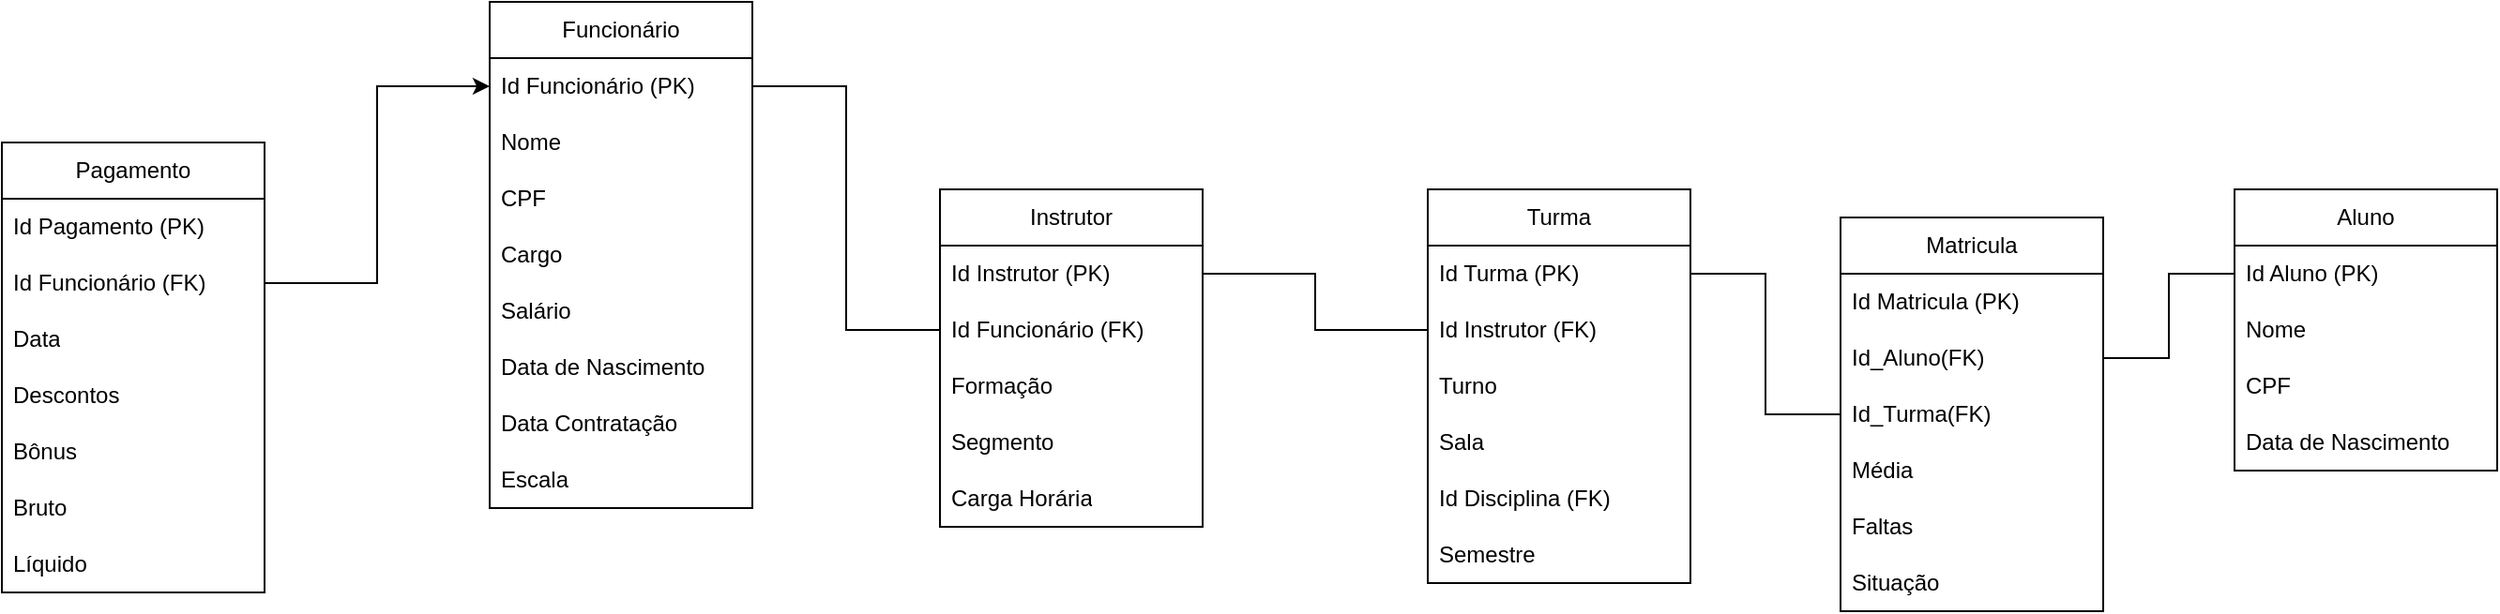 <mxfile version="24.7.2" type="device">
  <diagram name="Página-1" id="x4r-q6Ub8G8VnfuTkB2b">
    <mxGraphModel dx="690" dy="395" grid="1" gridSize="10" guides="1" tooltips="1" connect="1" arrows="1" fold="1" page="1" pageScale="1" pageWidth="827" pageHeight="1169" math="0" shadow="0">
      <root>
        <mxCell id="0" />
        <mxCell id="1" parent="0" />
        <mxCell id="X26enehhi2FjU2LU-f4g-1" value="Funcionário" style="swimlane;fontStyle=0;childLayout=stackLayout;horizontal=1;startSize=30;horizontalStack=0;resizeParent=1;resizeParentMax=0;resizeLast=0;collapsible=1;marginBottom=0;whiteSpace=wrap;html=1;" vertex="1" parent="1">
          <mxGeometry x="320" y="410" width="140" height="270" as="geometry" />
        </mxCell>
        <mxCell id="X26enehhi2FjU2LU-f4g-2" value="Id Funcionário (PK)" style="text;strokeColor=none;fillColor=none;align=left;verticalAlign=middle;spacingLeft=4;spacingRight=4;overflow=hidden;points=[[0,0.5],[1,0.5]];portConstraint=eastwest;rotatable=0;whiteSpace=wrap;html=1;" vertex="1" parent="X26enehhi2FjU2LU-f4g-1">
          <mxGeometry y="30" width="140" height="30" as="geometry" />
        </mxCell>
        <mxCell id="X26enehhi2FjU2LU-f4g-3" value="Nome" style="text;strokeColor=none;fillColor=none;align=left;verticalAlign=middle;spacingLeft=4;spacingRight=4;overflow=hidden;points=[[0,0.5],[1,0.5]];portConstraint=eastwest;rotatable=0;whiteSpace=wrap;html=1;" vertex="1" parent="X26enehhi2FjU2LU-f4g-1">
          <mxGeometry y="60" width="140" height="30" as="geometry" />
        </mxCell>
        <mxCell id="X26enehhi2FjU2LU-f4g-4" value="CPF" style="text;strokeColor=none;fillColor=none;align=left;verticalAlign=middle;spacingLeft=4;spacingRight=4;overflow=hidden;points=[[0,0.5],[1,0.5]];portConstraint=eastwest;rotatable=0;whiteSpace=wrap;html=1;" vertex="1" parent="X26enehhi2FjU2LU-f4g-1">
          <mxGeometry y="90" width="140" height="30" as="geometry" />
        </mxCell>
        <mxCell id="X26enehhi2FjU2LU-f4g-5" value="Cargo" style="text;strokeColor=none;fillColor=none;align=left;verticalAlign=middle;spacingLeft=4;spacingRight=4;overflow=hidden;points=[[0,0.5],[1,0.5]];portConstraint=eastwest;rotatable=0;whiteSpace=wrap;html=1;" vertex="1" parent="X26enehhi2FjU2LU-f4g-1">
          <mxGeometry y="120" width="140" height="30" as="geometry" />
        </mxCell>
        <mxCell id="X26enehhi2FjU2LU-f4g-6" value="Salário" style="text;strokeColor=none;fillColor=none;align=left;verticalAlign=middle;spacingLeft=4;spacingRight=4;overflow=hidden;points=[[0,0.5],[1,0.5]];portConstraint=eastwest;rotatable=0;whiteSpace=wrap;html=1;" vertex="1" parent="X26enehhi2FjU2LU-f4g-1">
          <mxGeometry y="150" width="140" height="30" as="geometry" />
        </mxCell>
        <mxCell id="X26enehhi2FjU2LU-f4g-7" value="Data de Nascimento" style="text;strokeColor=none;fillColor=none;align=left;verticalAlign=middle;spacingLeft=4;spacingRight=4;overflow=hidden;points=[[0,0.5],[1,0.5]];portConstraint=eastwest;rotatable=0;whiteSpace=wrap;html=1;" vertex="1" parent="X26enehhi2FjU2LU-f4g-1">
          <mxGeometry y="180" width="140" height="30" as="geometry" />
        </mxCell>
        <mxCell id="X26enehhi2FjU2LU-f4g-8" value="Data Contratação" style="text;strokeColor=none;fillColor=none;align=left;verticalAlign=middle;spacingLeft=4;spacingRight=4;overflow=hidden;points=[[0,0.5],[1,0.5]];portConstraint=eastwest;rotatable=0;whiteSpace=wrap;html=1;" vertex="1" parent="X26enehhi2FjU2LU-f4g-1">
          <mxGeometry y="210" width="140" height="30" as="geometry" />
        </mxCell>
        <mxCell id="X26enehhi2FjU2LU-f4g-9" value="Escala" style="text;strokeColor=none;fillColor=none;align=left;verticalAlign=middle;spacingLeft=4;spacingRight=4;overflow=hidden;points=[[0,0.5],[1,0.5]];portConstraint=eastwest;rotatable=0;whiteSpace=wrap;html=1;" vertex="1" parent="X26enehhi2FjU2LU-f4g-1">
          <mxGeometry y="240" width="140" height="30" as="geometry" />
        </mxCell>
        <mxCell id="X26enehhi2FjU2LU-f4g-10" value="Instrutor" style="swimlane;fontStyle=0;childLayout=stackLayout;horizontal=1;startSize=30;horizontalStack=0;resizeParent=1;resizeParentMax=0;resizeLast=0;collapsible=1;marginBottom=0;whiteSpace=wrap;html=1;" vertex="1" parent="1">
          <mxGeometry x="560" y="510" width="140" height="180" as="geometry" />
        </mxCell>
        <mxCell id="X26enehhi2FjU2LU-f4g-11" value="Id Instrutor (PK)" style="text;strokeColor=none;fillColor=none;align=left;verticalAlign=middle;spacingLeft=4;spacingRight=4;overflow=hidden;points=[[0,0.5],[1,0.5]];portConstraint=eastwest;rotatable=0;whiteSpace=wrap;html=1;" vertex="1" parent="X26enehhi2FjU2LU-f4g-10">
          <mxGeometry y="30" width="140" height="30" as="geometry" />
        </mxCell>
        <mxCell id="X26enehhi2FjU2LU-f4g-12" value="Id Funcionário (FK)" style="text;strokeColor=none;fillColor=none;align=left;verticalAlign=middle;spacingLeft=4;spacingRight=4;overflow=hidden;points=[[0,0.5],[1,0.5]];portConstraint=eastwest;rotatable=0;whiteSpace=wrap;html=1;" vertex="1" parent="X26enehhi2FjU2LU-f4g-10">
          <mxGeometry y="60" width="140" height="30" as="geometry" />
        </mxCell>
        <mxCell id="X26enehhi2FjU2LU-f4g-13" value="Formação" style="text;strokeColor=none;fillColor=none;align=left;verticalAlign=middle;spacingLeft=4;spacingRight=4;overflow=hidden;points=[[0,0.5],[1,0.5]];portConstraint=eastwest;rotatable=0;whiteSpace=wrap;html=1;" vertex="1" parent="X26enehhi2FjU2LU-f4g-10">
          <mxGeometry y="90" width="140" height="30" as="geometry" />
        </mxCell>
        <mxCell id="X26enehhi2FjU2LU-f4g-14" value="Segmento" style="text;strokeColor=none;fillColor=none;align=left;verticalAlign=middle;spacingLeft=4;spacingRight=4;overflow=hidden;points=[[0,0.5],[1,0.5]];portConstraint=eastwest;rotatable=0;whiteSpace=wrap;html=1;" vertex="1" parent="X26enehhi2FjU2LU-f4g-10">
          <mxGeometry y="120" width="140" height="30" as="geometry" />
        </mxCell>
        <mxCell id="X26enehhi2FjU2LU-f4g-15" value="Carga Horária" style="text;strokeColor=none;fillColor=none;align=left;verticalAlign=middle;spacingLeft=4;spacingRight=4;overflow=hidden;points=[[0,0.5],[1,0.5]];portConstraint=eastwest;rotatable=0;whiteSpace=wrap;html=1;" vertex="1" parent="X26enehhi2FjU2LU-f4g-10">
          <mxGeometry y="150" width="140" height="30" as="geometry" />
        </mxCell>
        <mxCell id="X26enehhi2FjU2LU-f4g-16" style="edgeStyle=orthogonalEdgeStyle;rounded=0;orthogonalLoop=1;jettySize=auto;html=1;exitX=1;exitY=0.5;exitDx=0;exitDy=0;endArrow=none;endFill=0;" edge="1" parent="1" source="X26enehhi2FjU2LU-f4g-2" target="X26enehhi2FjU2LU-f4g-12">
          <mxGeometry relative="1" as="geometry" />
        </mxCell>
        <mxCell id="X26enehhi2FjU2LU-f4g-17" value="Turma" style="swimlane;fontStyle=0;childLayout=stackLayout;horizontal=1;startSize=30;horizontalStack=0;resizeParent=1;resizeParentMax=0;resizeLast=0;collapsible=1;marginBottom=0;whiteSpace=wrap;html=1;" vertex="1" parent="1">
          <mxGeometry x="820" y="510" width="140" height="210" as="geometry" />
        </mxCell>
        <mxCell id="X26enehhi2FjU2LU-f4g-18" value="Id Turma (PK)" style="text;strokeColor=none;fillColor=none;align=left;verticalAlign=middle;spacingLeft=4;spacingRight=4;overflow=hidden;points=[[0,0.5],[1,0.5]];portConstraint=eastwest;rotatable=0;whiteSpace=wrap;html=1;" vertex="1" parent="X26enehhi2FjU2LU-f4g-17">
          <mxGeometry y="30" width="140" height="30" as="geometry" />
        </mxCell>
        <mxCell id="X26enehhi2FjU2LU-f4g-19" value="Id Instrutor (FK)" style="text;strokeColor=none;fillColor=none;align=left;verticalAlign=middle;spacingLeft=4;spacingRight=4;overflow=hidden;points=[[0,0.5],[1,0.5]];portConstraint=eastwest;rotatable=0;whiteSpace=wrap;html=1;" vertex="1" parent="X26enehhi2FjU2LU-f4g-17">
          <mxGeometry y="60" width="140" height="30" as="geometry" />
        </mxCell>
        <mxCell id="X26enehhi2FjU2LU-f4g-20" value="Turno" style="text;strokeColor=none;fillColor=none;align=left;verticalAlign=middle;spacingLeft=4;spacingRight=4;overflow=hidden;points=[[0,0.5],[1,0.5]];portConstraint=eastwest;rotatable=0;whiteSpace=wrap;html=1;" vertex="1" parent="X26enehhi2FjU2LU-f4g-17">
          <mxGeometry y="90" width="140" height="30" as="geometry" />
        </mxCell>
        <mxCell id="X26enehhi2FjU2LU-f4g-22" value="Sala" style="text;strokeColor=none;fillColor=none;align=left;verticalAlign=middle;spacingLeft=4;spacingRight=4;overflow=hidden;points=[[0,0.5],[1,0.5]];portConstraint=eastwest;rotatable=0;whiteSpace=wrap;html=1;" vertex="1" parent="X26enehhi2FjU2LU-f4g-17">
          <mxGeometry y="120" width="140" height="30" as="geometry" />
        </mxCell>
        <mxCell id="X26enehhi2FjU2LU-f4g-23" value="Id Disciplina (FK)" style="text;strokeColor=none;fillColor=none;align=left;verticalAlign=middle;spacingLeft=4;spacingRight=4;overflow=hidden;points=[[0,0.5],[1,0.5]];portConstraint=eastwest;rotatable=0;whiteSpace=wrap;html=1;" vertex="1" parent="X26enehhi2FjU2LU-f4g-17">
          <mxGeometry y="150" width="140" height="30" as="geometry" />
        </mxCell>
        <mxCell id="X26enehhi2FjU2LU-f4g-24" value="Semestre" style="text;strokeColor=none;fillColor=none;align=left;verticalAlign=middle;spacingLeft=4;spacingRight=4;overflow=hidden;points=[[0,0.5],[1,0.5]];portConstraint=eastwest;rotatable=0;whiteSpace=wrap;html=1;" vertex="1" parent="X26enehhi2FjU2LU-f4g-17">
          <mxGeometry y="180" width="140" height="30" as="geometry" />
        </mxCell>
        <mxCell id="X26enehhi2FjU2LU-f4g-21" style="edgeStyle=orthogonalEdgeStyle;rounded=0;orthogonalLoop=1;jettySize=auto;html=1;exitX=0;exitY=0.5;exitDx=0;exitDy=0;entryX=1;entryY=0.5;entryDx=0;entryDy=0;endArrow=none;endFill=0;" edge="1" parent="1" source="X26enehhi2FjU2LU-f4g-19" target="X26enehhi2FjU2LU-f4g-11">
          <mxGeometry relative="1" as="geometry" />
        </mxCell>
        <mxCell id="X26enehhi2FjU2LU-f4g-25" value="Aluno" style="swimlane;fontStyle=0;childLayout=stackLayout;horizontal=1;startSize=30;horizontalStack=0;resizeParent=1;resizeParentMax=0;resizeLast=0;collapsible=1;marginBottom=0;whiteSpace=wrap;html=1;" vertex="1" parent="1">
          <mxGeometry x="1250" y="510" width="140" height="150" as="geometry" />
        </mxCell>
        <mxCell id="X26enehhi2FjU2LU-f4g-26" value="Id Aluno (PK)" style="text;strokeColor=none;fillColor=none;align=left;verticalAlign=middle;spacingLeft=4;spacingRight=4;overflow=hidden;points=[[0,0.5],[1,0.5]];portConstraint=eastwest;rotatable=0;whiteSpace=wrap;html=1;" vertex="1" parent="X26enehhi2FjU2LU-f4g-25">
          <mxGeometry y="30" width="140" height="30" as="geometry" />
        </mxCell>
        <mxCell id="X26enehhi2FjU2LU-f4g-27" value="Nome" style="text;strokeColor=none;fillColor=none;align=left;verticalAlign=middle;spacingLeft=4;spacingRight=4;overflow=hidden;points=[[0,0.5],[1,0.5]];portConstraint=eastwest;rotatable=0;whiteSpace=wrap;html=1;" vertex="1" parent="X26enehhi2FjU2LU-f4g-25">
          <mxGeometry y="60" width="140" height="30" as="geometry" />
        </mxCell>
        <mxCell id="X26enehhi2FjU2LU-f4g-28" value="CPF" style="text;strokeColor=none;fillColor=none;align=left;verticalAlign=middle;spacingLeft=4;spacingRight=4;overflow=hidden;points=[[0,0.5],[1,0.5]];portConstraint=eastwest;rotatable=0;whiteSpace=wrap;html=1;" vertex="1" parent="X26enehhi2FjU2LU-f4g-25">
          <mxGeometry y="90" width="140" height="30" as="geometry" />
        </mxCell>
        <mxCell id="X26enehhi2FjU2LU-f4g-29" value="Data de Nascimento" style="text;strokeColor=none;fillColor=none;align=left;verticalAlign=middle;spacingLeft=4;spacingRight=4;overflow=hidden;points=[[0,0.5],[1,0.5]];portConstraint=eastwest;rotatable=0;whiteSpace=wrap;html=1;" vertex="1" parent="X26enehhi2FjU2LU-f4g-25">
          <mxGeometry y="120" width="140" height="30" as="geometry" />
        </mxCell>
        <mxCell id="X26enehhi2FjU2LU-f4g-31" value="Matricula" style="swimlane;fontStyle=0;childLayout=stackLayout;horizontal=1;startSize=30;horizontalStack=0;resizeParent=1;resizeParentMax=0;resizeLast=0;collapsible=1;marginBottom=0;whiteSpace=wrap;html=1;" vertex="1" parent="1">
          <mxGeometry x="1040" y="525" width="140" height="210" as="geometry" />
        </mxCell>
        <mxCell id="X26enehhi2FjU2LU-f4g-32" value="Id Matricula (PK)" style="text;strokeColor=none;fillColor=none;align=left;verticalAlign=middle;spacingLeft=4;spacingRight=4;overflow=hidden;points=[[0,0.5],[1,0.5]];portConstraint=eastwest;rotatable=0;whiteSpace=wrap;html=1;" vertex="1" parent="X26enehhi2FjU2LU-f4g-31">
          <mxGeometry y="30" width="140" height="30" as="geometry" />
        </mxCell>
        <mxCell id="X26enehhi2FjU2LU-f4g-33" value="Id_Aluno(FK)" style="text;strokeColor=none;fillColor=none;align=left;verticalAlign=middle;spacingLeft=4;spacingRight=4;overflow=hidden;points=[[0,0.5],[1,0.5]];portConstraint=eastwest;rotatable=0;whiteSpace=wrap;html=1;" vertex="1" parent="X26enehhi2FjU2LU-f4g-31">
          <mxGeometry y="60" width="140" height="30" as="geometry" />
        </mxCell>
        <mxCell id="X26enehhi2FjU2LU-f4g-34" value="Id_Turma(FK)" style="text;strokeColor=none;fillColor=none;align=left;verticalAlign=middle;spacingLeft=4;spacingRight=4;overflow=hidden;points=[[0,0.5],[1,0.5]];portConstraint=eastwest;rotatable=0;whiteSpace=wrap;html=1;" vertex="1" parent="X26enehhi2FjU2LU-f4g-31">
          <mxGeometry y="90" width="140" height="30" as="geometry" />
        </mxCell>
        <mxCell id="X26enehhi2FjU2LU-f4g-35" value="Média" style="text;strokeColor=none;fillColor=none;align=left;verticalAlign=middle;spacingLeft=4;spacingRight=4;overflow=hidden;points=[[0,0.5],[1,0.5]];portConstraint=eastwest;rotatable=0;whiteSpace=wrap;html=1;" vertex="1" parent="X26enehhi2FjU2LU-f4g-31">
          <mxGeometry y="120" width="140" height="30" as="geometry" />
        </mxCell>
        <mxCell id="X26enehhi2FjU2LU-f4g-36" value="Faltas" style="text;strokeColor=none;fillColor=none;align=left;verticalAlign=middle;spacingLeft=4;spacingRight=4;overflow=hidden;points=[[0,0.5],[1,0.5]];portConstraint=eastwest;rotatable=0;whiteSpace=wrap;html=1;" vertex="1" parent="X26enehhi2FjU2LU-f4g-31">
          <mxGeometry y="150" width="140" height="30" as="geometry" />
        </mxCell>
        <mxCell id="X26enehhi2FjU2LU-f4g-37" value="Situação" style="text;strokeColor=none;fillColor=none;align=left;verticalAlign=middle;spacingLeft=4;spacingRight=4;overflow=hidden;points=[[0,0.5],[1,0.5]];portConstraint=eastwest;rotatable=0;whiteSpace=wrap;html=1;" vertex="1" parent="X26enehhi2FjU2LU-f4g-31">
          <mxGeometry y="180" width="140" height="30" as="geometry" />
        </mxCell>
        <mxCell id="X26enehhi2FjU2LU-f4g-38" style="edgeStyle=orthogonalEdgeStyle;rounded=0;orthogonalLoop=1;jettySize=auto;html=1;exitX=1;exitY=0.5;exitDx=0;exitDy=0;entryX=0;entryY=0.5;entryDx=0;entryDy=0;endArrow=none;endFill=0;" edge="1" parent="1" source="X26enehhi2FjU2LU-f4g-18" target="X26enehhi2FjU2LU-f4g-34">
          <mxGeometry relative="1" as="geometry" />
        </mxCell>
        <mxCell id="X26enehhi2FjU2LU-f4g-39" style="edgeStyle=orthogonalEdgeStyle;rounded=0;orthogonalLoop=1;jettySize=auto;html=1;exitX=1;exitY=0.5;exitDx=0;exitDy=0;entryX=0;entryY=0.5;entryDx=0;entryDy=0;endArrow=none;endFill=0;" edge="1" parent="1" source="X26enehhi2FjU2LU-f4g-33" target="X26enehhi2FjU2LU-f4g-26">
          <mxGeometry relative="1" as="geometry" />
        </mxCell>
        <mxCell id="X26enehhi2FjU2LU-f4g-41" value="Pagamento" style="swimlane;fontStyle=0;childLayout=stackLayout;horizontal=1;startSize=30;horizontalStack=0;resizeParent=1;resizeParentMax=0;resizeLast=0;collapsible=1;marginBottom=0;whiteSpace=wrap;html=1;" vertex="1" parent="1">
          <mxGeometry x="60" y="485" width="140" height="240" as="geometry" />
        </mxCell>
        <mxCell id="X26enehhi2FjU2LU-f4g-42" value="Id Pagamento (PK)" style="text;strokeColor=none;fillColor=none;align=left;verticalAlign=middle;spacingLeft=4;spacingRight=4;overflow=hidden;points=[[0,0.5],[1,0.5]];portConstraint=eastwest;rotatable=0;whiteSpace=wrap;html=1;" vertex="1" parent="X26enehhi2FjU2LU-f4g-41">
          <mxGeometry y="30" width="140" height="30" as="geometry" />
        </mxCell>
        <mxCell id="X26enehhi2FjU2LU-f4g-44" value="Id Funcionário (FK)" style="text;strokeColor=none;fillColor=none;align=left;verticalAlign=middle;spacingLeft=4;spacingRight=4;overflow=hidden;points=[[0,0.5],[1,0.5]];portConstraint=eastwest;rotatable=0;whiteSpace=wrap;html=1;" vertex="1" parent="X26enehhi2FjU2LU-f4g-41">
          <mxGeometry y="60" width="140" height="30" as="geometry" />
        </mxCell>
        <mxCell id="X26enehhi2FjU2LU-f4g-46" value="Data" style="text;strokeColor=none;fillColor=none;align=left;verticalAlign=middle;spacingLeft=4;spacingRight=4;overflow=hidden;points=[[0,0.5],[1,0.5]];portConstraint=eastwest;rotatable=0;whiteSpace=wrap;html=1;" vertex="1" parent="X26enehhi2FjU2LU-f4g-41">
          <mxGeometry y="90" width="140" height="30" as="geometry" />
        </mxCell>
        <mxCell id="X26enehhi2FjU2LU-f4g-47" value="Descontos" style="text;strokeColor=none;fillColor=none;align=left;verticalAlign=middle;spacingLeft=4;spacingRight=4;overflow=hidden;points=[[0,0.5],[1,0.5]];portConstraint=eastwest;rotatable=0;whiteSpace=wrap;html=1;" vertex="1" parent="X26enehhi2FjU2LU-f4g-41">
          <mxGeometry y="120" width="140" height="30" as="geometry" />
        </mxCell>
        <mxCell id="X26enehhi2FjU2LU-f4g-48" value="Bônus" style="text;strokeColor=none;fillColor=none;align=left;verticalAlign=middle;spacingLeft=4;spacingRight=4;overflow=hidden;points=[[0,0.5],[1,0.5]];portConstraint=eastwest;rotatable=0;whiteSpace=wrap;html=1;" vertex="1" parent="X26enehhi2FjU2LU-f4g-41">
          <mxGeometry y="150" width="140" height="30" as="geometry" />
        </mxCell>
        <mxCell id="X26enehhi2FjU2LU-f4g-49" value="Bruto" style="text;strokeColor=none;fillColor=none;align=left;verticalAlign=middle;spacingLeft=4;spacingRight=4;overflow=hidden;points=[[0,0.5],[1,0.5]];portConstraint=eastwest;rotatable=0;whiteSpace=wrap;html=1;" vertex="1" parent="X26enehhi2FjU2LU-f4g-41">
          <mxGeometry y="180" width="140" height="30" as="geometry" />
        </mxCell>
        <mxCell id="X26enehhi2FjU2LU-f4g-50" value="Líquido" style="text;strokeColor=none;fillColor=none;align=left;verticalAlign=middle;spacingLeft=4;spacingRight=4;overflow=hidden;points=[[0,0.5],[1,0.5]];portConstraint=eastwest;rotatable=0;whiteSpace=wrap;html=1;" vertex="1" parent="X26enehhi2FjU2LU-f4g-41">
          <mxGeometry y="210" width="140" height="30" as="geometry" />
        </mxCell>
        <mxCell id="X26enehhi2FjU2LU-f4g-45" style="edgeStyle=orthogonalEdgeStyle;rounded=0;orthogonalLoop=1;jettySize=auto;html=1;exitX=1;exitY=0.5;exitDx=0;exitDy=0;" edge="1" parent="1" source="X26enehhi2FjU2LU-f4g-44" target="X26enehhi2FjU2LU-f4g-2">
          <mxGeometry relative="1" as="geometry" />
        </mxCell>
      </root>
    </mxGraphModel>
  </diagram>
</mxfile>
